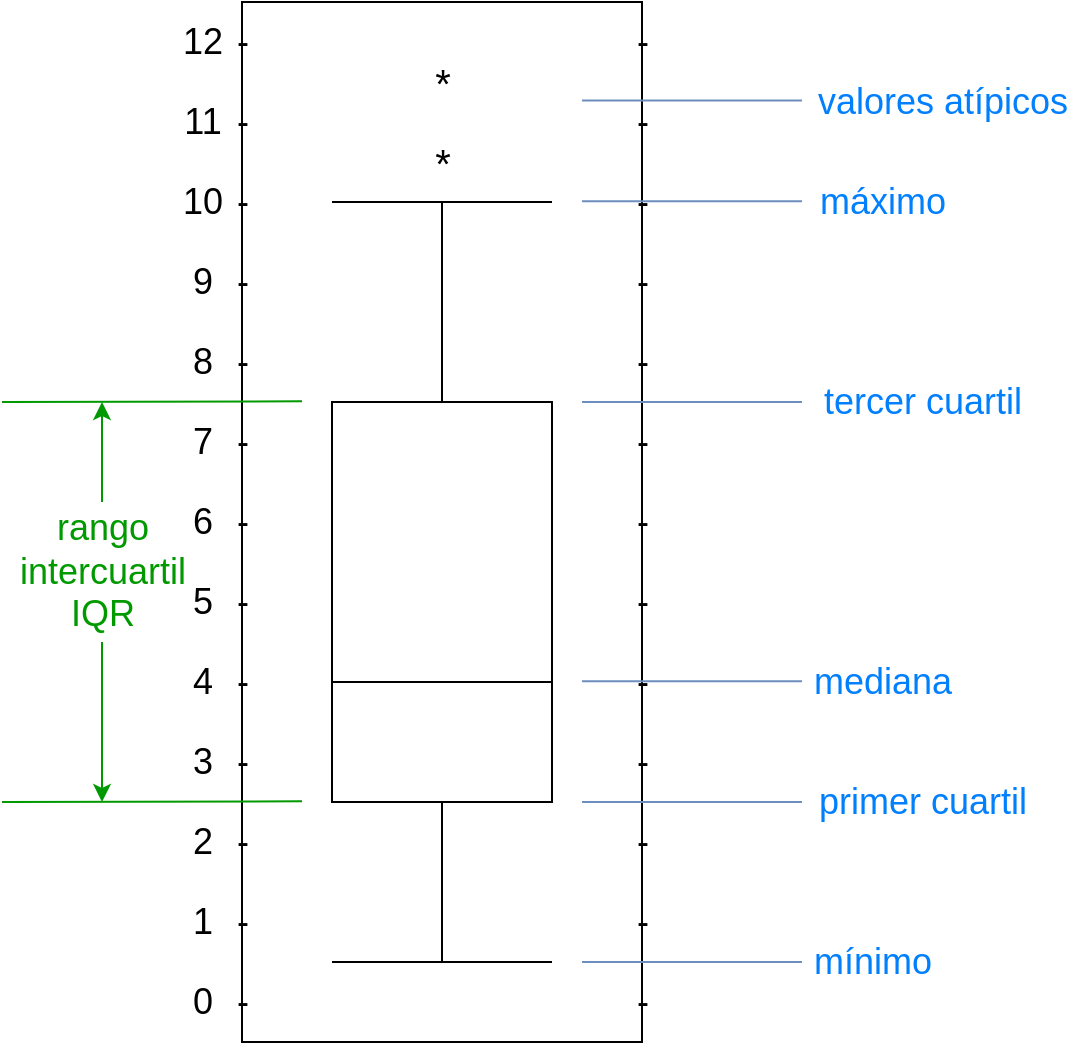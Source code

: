 <mxfile version="18.0.1" type="device"><diagram id="BDGgqKfLZsa5ulSSkEfa" name="Página-1"><mxGraphModel dx="596" dy="624" grid="1" gridSize="10" guides="1" tooltips="1" connect="1" arrows="1" fold="1" page="1" pageScale="1" pageWidth="1100" pageHeight="850" math="0" shadow="0"><root><mxCell id="0"/><mxCell id="1" parent="0"/><mxCell id="m5IHCM49UFQ8q8p_I2By-59" value="&lt;font color=&quot;#007fff&quot; style=&quot;font-size: 18px;&quot;&gt;valores atípicos&lt;/font&gt;" style="text;html=1;resizable=0;autosize=1;align=center;verticalAlign=middle;points=[];fillColor=none;strokeColor=none;rounded=0;" vertex="1" parent="1"><mxGeometry x="480" y="80" width="140" height="20" as="geometry"/></mxCell><mxCell id="m5IHCM49UFQ8q8p_I2By-68" value="" style="group" vertex="1" connectable="0" parent="1"><mxGeometry x="80" y="40" width="520" height="520" as="geometry"/></mxCell><mxCell id="m5IHCM49UFQ8q8p_I2By-1" value="" style="rounded=0;whiteSpace=wrap;html=1;" vertex="1" parent="m5IHCM49UFQ8q8p_I2By-68"><mxGeometry x="120" width="200" height="520" as="geometry"/></mxCell><mxCell id="m5IHCM49UFQ8q8p_I2By-2" value="" style="rounded=0;whiteSpace=wrap;html=1;" vertex="1" parent="m5IHCM49UFQ8q8p_I2By-68"><mxGeometry x="165" y="200" width="110" height="200" as="geometry"/></mxCell><mxCell id="m5IHCM49UFQ8q8p_I2By-3" value="" style="endArrow=none;html=1;rounded=0;entryX=1;entryY=0.7;entryDx=0;entryDy=0;entryPerimeter=0;" edge="1" parent="m5IHCM49UFQ8q8p_I2By-68" target="m5IHCM49UFQ8q8p_I2By-2"><mxGeometry width="50" height="50" relative="1" as="geometry"><mxPoint x="165" y="340" as="sourcePoint"/><mxPoint x="215" y="290" as="targetPoint"/></mxGeometry></mxCell><mxCell id="m5IHCM49UFQ8q8p_I2By-4" value="" style="endArrow=none;html=1;rounded=0;entryX=1;entryY=0.7;entryDx=0;entryDy=0;entryPerimeter=0;" edge="1" parent="m5IHCM49UFQ8q8p_I2By-68"><mxGeometry width="50" height="50" relative="1" as="geometry"><mxPoint x="165" y="100" as="sourcePoint"/><mxPoint x="275" y="100" as="targetPoint"/></mxGeometry></mxCell><mxCell id="m5IHCM49UFQ8q8p_I2By-5" value="" style="endArrow=none;html=1;rounded=0;entryX=1;entryY=0.7;entryDx=0;entryDy=0;entryPerimeter=0;" edge="1" parent="m5IHCM49UFQ8q8p_I2By-68"><mxGeometry width="50" height="50" relative="1" as="geometry"><mxPoint x="165" y="480" as="sourcePoint"/><mxPoint x="275" y="480" as="targetPoint"/></mxGeometry></mxCell><mxCell id="m5IHCM49UFQ8q8p_I2By-6" value="" style="endArrow=none;html=1;rounded=0;entryX=0.5;entryY=0;entryDx=0;entryDy=0;" edge="1" parent="m5IHCM49UFQ8q8p_I2By-68" target="m5IHCM49UFQ8q8p_I2By-2"><mxGeometry width="50" height="50" relative="1" as="geometry"><mxPoint x="220" y="100" as="sourcePoint"/><mxPoint x="285" y="110" as="targetPoint"/></mxGeometry></mxCell><mxCell id="m5IHCM49UFQ8q8p_I2By-7" value="" style="endArrow=none;html=1;rounded=0;entryX=0.5;entryY=1;entryDx=0;entryDy=0;" edge="1" parent="m5IHCM49UFQ8q8p_I2By-68" target="m5IHCM49UFQ8q8p_I2By-2"><mxGeometry width="50" height="50" relative="1" as="geometry"><mxPoint x="220" y="480" as="sourcePoint"/><mxPoint x="295" y="450" as="targetPoint"/></mxGeometry></mxCell><mxCell id="m5IHCM49UFQ8q8p_I2By-9" value="&lt;font style=&quot;font-size: 20px;&quot;&gt;*&lt;/font&gt;" style="text;html=1;resizable=0;autosize=1;align=center;verticalAlign=middle;points=[];fillColor=none;strokeColor=none;rounded=0;" vertex="1" parent="m5IHCM49UFQ8q8p_I2By-68"><mxGeometry x="210" y="30" width="20" height="20" as="geometry"/></mxCell><mxCell id="m5IHCM49UFQ8q8p_I2By-10" value="&lt;font style=&quot;font-size: 20px;&quot;&gt;*&lt;/font&gt;" style="text;html=1;resizable=0;autosize=1;align=center;verticalAlign=middle;points=[];fillColor=none;strokeColor=none;rounded=0;" vertex="1" parent="m5IHCM49UFQ8q8p_I2By-68"><mxGeometry x="210" y="70" width="20" height="20" as="geometry"/></mxCell><mxCell id="m5IHCM49UFQ8q8p_I2By-11" value="&lt;font style=&quot;font-size: 18px;&quot;&gt;11&lt;/font&gt;" style="text;html=1;resizable=0;autosize=1;align=center;verticalAlign=middle;points=[];fillColor=none;strokeColor=none;rounded=0;" vertex="1" parent="m5IHCM49UFQ8q8p_I2By-68"><mxGeometry x="85" y="50" width="30" height="20" as="geometry"/></mxCell><mxCell id="m5IHCM49UFQ8q8p_I2By-12" value="&lt;font style=&quot;font-size: 18px;&quot;&gt;12&lt;/font&gt;" style="text;html=1;resizable=0;autosize=1;align=center;verticalAlign=middle;points=[];fillColor=none;strokeColor=none;rounded=0;" vertex="1" parent="m5IHCM49UFQ8q8p_I2By-68"><mxGeometry x="80" y="10" width="40" height="20" as="geometry"/></mxCell><mxCell id="m5IHCM49UFQ8q8p_I2By-13" value="&lt;font style=&quot;font-size: 18px;&quot;&gt;9&lt;/font&gt;" style="text;html=1;resizable=0;autosize=1;align=center;verticalAlign=middle;points=[];fillColor=none;strokeColor=none;rounded=0;" vertex="1" parent="m5IHCM49UFQ8q8p_I2By-68"><mxGeometry x="85" y="130" width="30" height="20" as="geometry"/></mxCell><mxCell id="m5IHCM49UFQ8q8p_I2By-14" value="&lt;font style=&quot;font-size: 18px;&quot;&gt;10&lt;/font&gt;" style="text;html=1;resizable=0;autosize=1;align=center;verticalAlign=middle;points=[];fillColor=none;strokeColor=none;rounded=0;" vertex="1" parent="m5IHCM49UFQ8q8p_I2By-68"><mxGeometry x="80" y="90" width="40" height="20" as="geometry"/></mxCell><mxCell id="m5IHCM49UFQ8q8p_I2By-15" value="&lt;font style=&quot;font-size: 18px;&quot;&gt;7&lt;/font&gt;" style="text;html=1;resizable=0;autosize=1;align=center;verticalAlign=middle;points=[];fillColor=none;strokeColor=none;rounded=0;" vertex="1" parent="m5IHCM49UFQ8q8p_I2By-68"><mxGeometry x="85" y="210" width="30" height="20" as="geometry"/></mxCell><mxCell id="m5IHCM49UFQ8q8p_I2By-16" value="&lt;font style=&quot;font-size: 18px;&quot;&gt;8&lt;/font&gt;" style="text;html=1;resizable=0;autosize=1;align=center;verticalAlign=middle;points=[];fillColor=none;strokeColor=none;rounded=0;" vertex="1" parent="m5IHCM49UFQ8q8p_I2By-68"><mxGeometry x="85" y="170" width="30" height="20" as="geometry"/></mxCell><mxCell id="m5IHCM49UFQ8q8p_I2By-17" value="&lt;font style=&quot;font-size: 18px;&quot;&gt;5&lt;/font&gt;" style="text;html=1;resizable=0;autosize=1;align=center;verticalAlign=middle;points=[];fillColor=none;strokeColor=none;rounded=0;" vertex="1" parent="m5IHCM49UFQ8q8p_I2By-68"><mxGeometry x="85" y="290" width="30" height="20" as="geometry"/></mxCell><mxCell id="m5IHCM49UFQ8q8p_I2By-18" value="&lt;font style=&quot;font-size: 18px;&quot;&gt;6&lt;/font&gt;" style="text;html=1;resizable=0;autosize=1;align=center;verticalAlign=middle;points=[];fillColor=none;strokeColor=none;rounded=0;" vertex="1" parent="m5IHCM49UFQ8q8p_I2By-68"><mxGeometry x="85" y="250" width="30" height="20" as="geometry"/></mxCell><mxCell id="m5IHCM49UFQ8q8p_I2By-19" value="&lt;font style=&quot;font-size: 18px;&quot;&gt;3&lt;/font&gt;" style="text;html=1;resizable=0;autosize=1;align=center;verticalAlign=middle;points=[];fillColor=none;strokeColor=none;rounded=0;" vertex="1" parent="m5IHCM49UFQ8q8p_I2By-68"><mxGeometry x="85" y="370" width="30" height="20" as="geometry"/></mxCell><mxCell id="m5IHCM49UFQ8q8p_I2By-20" value="&lt;font style=&quot;font-size: 18px;&quot;&gt;4&lt;/font&gt;" style="text;html=1;resizable=0;autosize=1;align=center;verticalAlign=middle;points=[];fillColor=none;strokeColor=none;rounded=0;" vertex="1" parent="m5IHCM49UFQ8q8p_I2By-68"><mxGeometry x="85" y="330" width="30" height="20" as="geometry"/></mxCell><mxCell id="m5IHCM49UFQ8q8p_I2By-21" value="&lt;font style=&quot;font-size: 18px;&quot;&gt;2&lt;/font&gt;" style="text;html=1;resizable=0;autosize=1;align=center;verticalAlign=middle;points=[];fillColor=none;strokeColor=none;rounded=0;" vertex="1" parent="m5IHCM49UFQ8q8p_I2By-68"><mxGeometry x="85" y="410" width="30" height="20" as="geometry"/></mxCell><mxCell id="m5IHCM49UFQ8q8p_I2By-22" value="&lt;font style=&quot;font-size: 18px;&quot;&gt;1&lt;/font&gt;" style="text;html=1;resizable=0;autosize=1;align=center;verticalAlign=middle;points=[];fillColor=none;strokeColor=none;rounded=0;" vertex="1" parent="m5IHCM49UFQ8q8p_I2By-68"><mxGeometry x="85" y="450" width="30" height="20" as="geometry"/></mxCell><mxCell id="m5IHCM49UFQ8q8p_I2By-23" value="&lt;font style=&quot;font-size: 18px;&quot;&gt;0&lt;/font&gt;" style="text;html=1;resizable=0;autosize=1;align=center;verticalAlign=middle;points=[];fillColor=none;strokeColor=none;rounded=0;" vertex="1" parent="m5IHCM49UFQ8q8p_I2By-68"><mxGeometry x="85" y="490" width="30" height="20" as="geometry"/></mxCell><mxCell id="m5IHCM49UFQ8q8p_I2By-24" value="&lt;font style=&quot;font-size: 18px;&quot;&gt;-&lt;/font&gt;" style="text;html=1;resizable=0;autosize=1;align=center;verticalAlign=middle;points=[];fillColor=none;strokeColor=none;rounded=0;" vertex="1" parent="m5IHCM49UFQ8q8p_I2By-68"><mxGeometry x="110" y="50" width="20" height="20" as="geometry"/></mxCell><mxCell id="m5IHCM49UFQ8q8p_I2By-25" value="&lt;font style=&quot;font-size: 18px;&quot;&gt;-&lt;/font&gt;" style="text;html=1;resizable=0;autosize=1;align=center;verticalAlign=middle;points=[];fillColor=none;strokeColor=none;rounded=0;" vertex="1" parent="m5IHCM49UFQ8q8p_I2By-68"><mxGeometry x="110" y="10" width="20" height="20" as="geometry"/></mxCell><mxCell id="m5IHCM49UFQ8q8p_I2By-26" value="&lt;font style=&quot;font-size: 18px;&quot;&gt;-&lt;/font&gt;" style="text;html=1;resizable=0;autosize=1;align=center;verticalAlign=middle;points=[];fillColor=none;strokeColor=none;rounded=0;" vertex="1" parent="m5IHCM49UFQ8q8p_I2By-68"><mxGeometry x="110" y="90" width="20" height="20" as="geometry"/></mxCell><mxCell id="m5IHCM49UFQ8q8p_I2By-27" value="&lt;font style=&quot;font-size: 18px;&quot;&gt;-&lt;/font&gt;" style="text;html=1;resizable=0;autosize=1;align=center;verticalAlign=middle;points=[];fillColor=none;strokeColor=none;rounded=0;" vertex="1" parent="m5IHCM49UFQ8q8p_I2By-68"><mxGeometry x="110" y="130" width="20" height="20" as="geometry"/></mxCell><mxCell id="m5IHCM49UFQ8q8p_I2By-28" value="&lt;font style=&quot;font-size: 18px;&quot;&gt;-&lt;/font&gt;" style="text;html=1;resizable=0;autosize=1;align=center;verticalAlign=middle;points=[];fillColor=none;strokeColor=none;rounded=0;" vertex="1" parent="m5IHCM49UFQ8q8p_I2By-68"><mxGeometry x="110" y="210" width="20" height="20" as="geometry"/></mxCell><mxCell id="m5IHCM49UFQ8q8p_I2By-29" value="&lt;font style=&quot;font-size: 18px;&quot;&gt;-&lt;/font&gt;" style="text;html=1;resizable=0;autosize=1;align=center;verticalAlign=middle;points=[];fillColor=none;strokeColor=none;rounded=0;" vertex="1" parent="m5IHCM49UFQ8q8p_I2By-68"><mxGeometry x="110" y="170" width="20" height="20" as="geometry"/></mxCell><mxCell id="m5IHCM49UFQ8q8p_I2By-30" value="&lt;font style=&quot;font-size: 18px;&quot;&gt;-&lt;/font&gt;" style="text;html=1;resizable=0;autosize=1;align=center;verticalAlign=middle;points=[];fillColor=none;strokeColor=none;rounded=0;" vertex="1" parent="m5IHCM49UFQ8q8p_I2By-68"><mxGeometry x="110" y="290" width="20" height="20" as="geometry"/></mxCell><mxCell id="m5IHCM49UFQ8q8p_I2By-31" value="&lt;font style=&quot;font-size: 18px;&quot;&gt;-&lt;/font&gt;" style="text;html=1;resizable=0;autosize=1;align=center;verticalAlign=middle;points=[];fillColor=none;strokeColor=none;rounded=0;" vertex="1" parent="m5IHCM49UFQ8q8p_I2By-68"><mxGeometry x="110" y="250" width="20" height="20" as="geometry"/></mxCell><mxCell id="m5IHCM49UFQ8q8p_I2By-32" value="&lt;font style=&quot;font-size: 18px;&quot;&gt;-&lt;/font&gt;" style="text;html=1;resizable=0;autosize=1;align=center;verticalAlign=middle;points=[];fillColor=none;strokeColor=none;rounded=0;" vertex="1" parent="m5IHCM49UFQ8q8p_I2By-68"><mxGeometry x="110" y="370" width="20" height="20" as="geometry"/></mxCell><mxCell id="m5IHCM49UFQ8q8p_I2By-33" value="&lt;font style=&quot;font-size: 18px;&quot;&gt;-&lt;/font&gt;" style="text;html=1;resizable=0;autosize=1;align=center;verticalAlign=middle;points=[];fillColor=none;strokeColor=none;rounded=0;" vertex="1" parent="m5IHCM49UFQ8q8p_I2By-68"><mxGeometry x="110" y="330" width="20" height="20" as="geometry"/></mxCell><mxCell id="m5IHCM49UFQ8q8p_I2By-34" value="&lt;font style=&quot;font-size: 18px;&quot;&gt;-&lt;/font&gt;" style="text;html=1;resizable=0;autosize=1;align=center;verticalAlign=middle;points=[];fillColor=none;strokeColor=none;rounded=0;" vertex="1" parent="m5IHCM49UFQ8q8p_I2By-68"><mxGeometry x="110" y="450" width="20" height="20" as="geometry"/></mxCell><mxCell id="m5IHCM49UFQ8q8p_I2By-35" value="&lt;font style=&quot;font-size: 18px;&quot;&gt;-&lt;/font&gt;" style="text;html=1;resizable=0;autosize=1;align=center;verticalAlign=middle;points=[];fillColor=none;strokeColor=none;rounded=0;" vertex="1" parent="m5IHCM49UFQ8q8p_I2By-68"><mxGeometry x="110" y="410" width="20" height="20" as="geometry"/></mxCell><mxCell id="m5IHCM49UFQ8q8p_I2By-36" value="&lt;font style=&quot;font-size: 18px;&quot;&gt;-&lt;/font&gt;" style="text;html=1;resizable=0;autosize=1;align=center;verticalAlign=middle;points=[];fillColor=none;strokeColor=none;rounded=0;" vertex="1" parent="m5IHCM49UFQ8q8p_I2By-68"><mxGeometry x="310" y="490" width="20" height="20" as="geometry"/></mxCell><mxCell id="m5IHCM49UFQ8q8p_I2By-37" value="&lt;font style=&quot;font-size: 18px;&quot;&gt;-&lt;/font&gt;" style="text;html=1;resizable=0;autosize=1;align=center;verticalAlign=middle;points=[];fillColor=none;strokeColor=none;rounded=0;" vertex="1" parent="m5IHCM49UFQ8q8p_I2By-68"><mxGeometry x="110" y="490" width="20" height="20" as="geometry"/></mxCell><mxCell id="m5IHCM49UFQ8q8p_I2By-38" value="&lt;font style=&quot;font-size: 18px;&quot;&gt;-&lt;/font&gt;" style="text;html=1;resizable=0;autosize=1;align=center;verticalAlign=middle;points=[];fillColor=none;strokeColor=none;rounded=0;" vertex="1" parent="m5IHCM49UFQ8q8p_I2By-68"><mxGeometry x="310" y="450" width="20" height="20" as="geometry"/></mxCell><mxCell id="m5IHCM49UFQ8q8p_I2By-39" value="&lt;font style=&quot;font-size: 18px;&quot;&gt;-&lt;/font&gt;" style="text;html=1;resizable=0;autosize=1;align=center;verticalAlign=middle;points=[];fillColor=none;strokeColor=none;rounded=0;" vertex="1" parent="m5IHCM49UFQ8q8p_I2By-68"><mxGeometry x="310" y="370" width="20" height="20" as="geometry"/></mxCell><mxCell id="m5IHCM49UFQ8q8p_I2By-40" value="&lt;font style=&quot;font-size: 18px;&quot;&gt;-&lt;/font&gt;" style="text;html=1;resizable=0;autosize=1;align=center;verticalAlign=middle;points=[];fillColor=none;strokeColor=none;rounded=0;" vertex="1" parent="m5IHCM49UFQ8q8p_I2By-68"><mxGeometry x="310" y="410" width="20" height="20" as="geometry"/></mxCell><mxCell id="m5IHCM49UFQ8q8p_I2By-41" value="&lt;font style=&quot;font-size: 18px;&quot;&gt;-&lt;/font&gt;" style="text;html=1;resizable=0;autosize=1;align=center;verticalAlign=middle;points=[];fillColor=none;strokeColor=none;rounded=0;" vertex="1" parent="m5IHCM49UFQ8q8p_I2By-68"><mxGeometry x="310" y="290" width="20" height="20" as="geometry"/></mxCell><mxCell id="m5IHCM49UFQ8q8p_I2By-42" value="&lt;font style=&quot;font-size: 18px;&quot;&gt;-&lt;/font&gt;" style="text;html=1;resizable=0;autosize=1;align=center;verticalAlign=middle;points=[];fillColor=none;strokeColor=none;rounded=0;" vertex="1" parent="m5IHCM49UFQ8q8p_I2By-68"><mxGeometry x="310" y="330" width="20" height="20" as="geometry"/></mxCell><mxCell id="m5IHCM49UFQ8q8p_I2By-43" value="&lt;font style=&quot;font-size: 18px;&quot;&gt;-&lt;/font&gt;" style="text;html=1;resizable=0;autosize=1;align=center;verticalAlign=middle;points=[];fillColor=none;strokeColor=none;rounded=0;" vertex="1" parent="m5IHCM49UFQ8q8p_I2By-68"><mxGeometry x="310" y="250" width="20" height="20" as="geometry"/></mxCell><mxCell id="m5IHCM49UFQ8q8p_I2By-44" value="&lt;font style=&quot;font-size: 18px;&quot;&gt;-&lt;/font&gt;" style="text;html=1;resizable=0;autosize=1;align=center;verticalAlign=middle;points=[];fillColor=none;strokeColor=none;rounded=0;" vertex="1" parent="m5IHCM49UFQ8q8p_I2By-68"><mxGeometry x="310" y="170" width="20" height="20" as="geometry"/></mxCell><mxCell id="m5IHCM49UFQ8q8p_I2By-45" value="&lt;font style=&quot;font-size: 18px;&quot;&gt;-&lt;/font&gt;" style="text;html=1;resizable=0;autosize=1;align=center;verticalAlign=middle;points=[];fillColor=none;strokeColor=none;rounded=0;" vertex="1" parent="m5IHCM49UFQ8q8p_I2By-68"><mxGeometry x="310" y="210" width="20" height="20" as="geometry"/></mxCell><mxCell id="m5IHCM49UFQ8q8p_I2By-46" value="&lt;font style=&quot;font-size: 18px;&quot;&gt;-&lt;/font&gt;" style="text;html=1;resizable=0;autosize=1;align=center;verticalAlign=middle;points=[];fillColor=none;strokeColor=none;rounded=0;" vertex="1" parent="m5IHCM49UFQ8q8p_I2By-68"><mxGeometry x="310" y="90" width="20" height="20" as="geometry"/></mxCell><mxCell id="m5IHCM49UFQ8q8p_I2By-48" value="&lt;font style=&quot;font-size: 18px;&quot;&gt;-&lt;/font&gt;" style="text;html=1;resizable=0;autosize=1;align=center;verticalAlign=middle;points=[];fillColor=none;strokeColor=none;rounded=0;" vertex="1" parent="m5IHCM49UFQ8q8p_I2By-68"><mxGeometry x="310" y="130" width="20" height="20" as="geometry"/></mxCell><mxCell id="m5IHCM49UFQ8q8p_I2By-49" value="&lt;font style=&quot;font-size: 18px;&quot;&gt;-&lt;/font&gt;" style="text;html=1;resizable=0;autosize=1;align=center;verticalAlign=middle;points=[];fillColor=none;strokeColor=none;rounded=0;" vertex="1" parent="m5IHCM49UFQ8q8p_I2By-68"><mxGeometry x="310" y="50" width="20" height="20" as="geometry"/></mxCell><mxCell id="m5IHCM49UFQ8q8p_I2By-50" value="&lt;font style=&quot;font-size: 18px;&quot;&gt;-&lt;/font&gt;" style="text;html=1;resizable=0;autosize=1;align=center;verticalAlign=middle;points=[];fillColor=none;strokeColor=none;rounded=0;" vertex="1" parent="m5IHCM49UFQ8q8p_I2By-68"><mxGeometry x="310" y="10" width="20" height="20" as="geometry"/></mxCell><mxCell id="m5IHCM49UFQ8q8p_I2By-51" value="" style="endArrow=none;html=1;rounded=0;entryX=1;entryY=0.7;entryDx=0;entryDy=0;entryPerimeter=0;fillColor=#dae8fc;strokeColor=#6c8ebf;" edge="1" parent="m5IHCM49UFQ8q8p_I2By-68"><mxGeometry width="50" height="50" relative="1" as="geometry"><mxPoint x="290.0" y="49.31" as="sourcePoint"/><mxPoint x="400.0" y="49.31" as="targetPoint"/></mxGeometry></mxCell><mxCell id="m5IHCM49UFQ8q8p_I2By-52" value="" style="endArrow=none;html=1;rounded=0;entryX=1;entryY=0.7;entryDx=0;entryDy=0;entryPerimeter=0;fillColor=#dae8fc;strokeColor=#6c8ebf;" edge="1" parent="m5IHCM49UFQ8q8p_I2By-68"><mxGeometry width="50" height="50" relative="1" as="geometry"><mxPoint x="290.0" y="480" as="sourcePoint"/><mxPoint x="400" y="480" as="targetPoint"/></mxGeometry></mxCell><mxCell id="m5IHCM49UFQ8q8p_I2By-53" value="" style="endArrow=none;html=1;rounded=0;entryX=1;entryY=0.7;entryDx=0;entryDy=0;entryPerimeter=0;fillColor=#d5e8d4;strokeColor=#009900;" edge="1" parent="m5IHCM49UFQ8q8p_I2By-68"><mxGeometry width="50" height="50" relative="1" as="geometry"><mxPoint y="400" as="sourcePoint"/><mxPoint x="150" y="399.66" as="targetPoint"/></mxGeometry></mxCell><mxCell id="m5IHCM49UFQ8q8p_I2By-54" value="" style="endArrow=none;html=1;rounded=0;entryX=1;entryY=0.7;entryDx=0;entryDy=0;entryPerimeter=0;fillColor=#d5e8d4;strokeColor=#009900;" edge="1" parent="m5IHCM49UFQ8q8p_I2By-68"><mxGeometry width="50" height="50" relative="1" as="geometry"><mxPoint y="200" as="sourcePoint"/><mxPoint x="150" y="199.66" as="targetPoint"/></mxGeometry></mxCell><mxCell id="m5IHCM49UFQ8q8p_I2By-55" value="" style="endArrow=none;html=1;rounded=0;entryX=1;entryY=0.7;entryDx=0;entryDy=0;entryPerimeter=0;fillColor=#dae8fc;strokeColor=#6c8ebf;" edge="1" parent="m5IHCM49UFQ8q8p_I2By-68"><mxGeometry width="50" height="50" relative="1" as="geometry"><mxPoint x="290.0" y="99.66" as="sourcePoint"/><mxPoint x="400" y="99.66" as="targetPoint"/></mxGeometry></mxCell><mxCell id="m5IHCM49UFQ8q8p_I2By-56" value="" style="endArrow=none;html=1;rounded=0;entryX=1;entryY=0.7;entryDx=0;entryDy=0;entryPerimeter=0;fillColor=#dae8fc;strokeColor=#6c8ebf;" edge="1" parent="m5IHCM49UFQ8q8p_I2By-68"><mxGeometry width="50" height="50" relative="1" as="geometry"><mxPoint x="290.0" y="200.0" as="sourcePoint"/><mxPoint x="400" y="200.0" as="targetPoint"/></mxGeometry></mxCell><mxCell id="m5IHCM49UFQ8q8p_I2By-57" value="" style="endArrow=none;html=1;rounded=0;entryX=1;entryY=0.7;entryDx=0;entryDy=0;entryPerimeter=0;fillColor=#dae8fc;strokeColor=#6c8ebf;" edge="1" parent="m5IHCM49UFQ8q8p_I2By-68"><mxGeometry width="50" height="50" relative="1" as="geometry"><mxPoint x="290.0" y="339.66" as="sourcePoint"/><mxPoint x="400" y="339.66" as="targetPoint"/></mxGeometry></mxCell><mxCell id="m5IHCM49UFQ8q8p_I2By-58" value="" style="endArrow=none;html=1;rounded=0;entryX=1;entryY=0.7;entryDx=0;entryDy=0;entryPerimeter=0;fillColor=#dae8fc;strokeColor=#6c8ebf;" edge="1" parent="m5IHCM49UFQ8q8p_I2By-68"><mxGeometry width="50" height="50" relative="1" as="geometry"><mxPoint x="290.0" y="400.0" as="sourcePoint"/><mxPoint x="400" y="400.0" as="targetPoint"/></mxGeometry></mxCell><mxCell id="m5IHCM49UFQ8q8p_I2By-60" value="&lt;font color=&quot;#007fff&quot; style=&quot;font-size: 18px;&quot;&gt;máximo&lt;/font&gt;" style="text;html=1;resizable=0;autosize=1;align=center;verticalAlign=middle;points=[];fillColor=none;strokeColor=none;rounded=0;" vertex="1" parent="m5IHCM49UFQ8q8p_I2By-68"><mxGeometry x="400" y="90" width="80" height="20" as="geometry"/></mxCell><mxCell id="m5IHCM49UFQ8q8p_I2By-61" value="&lt;font color=&quot;#007fff&quot; style=&quot;font-size: 18px;&quot;&gt;primer cuartil&lt;/font&gt;" style="text;html=1;resizable=0;autosize=1;align=center;verticalAlign=middle;points=[];fillColor=none;strokeColor=none;rounded=0;" vertex="1" parent="m5IHCM49UFQ8q8p_I2By-68"><mxGeometry x="400" y="390" width="120" height="20" as="geometry"/></mxCell><mxCell id="m5IHCM49UFQ8q8p_I2By-62" value="&lt;font color=&quot;#007fff&quot; style=&quot;font-size: 18px;&quot;&gt;mediana&lt;/font&gt;" style="text;html=1;resizable=0;autosize=1;align=center;verticalAlign=middle;points=[];fillColor=none;strokeColor=none;rounded=0;" vertex="1" parent="m5IHCM49UFQ8q8p_I2By-68"><mxGeometry x="400" y="330" width="80" height="20" as="geometry"/></mxCell><mxCell id="m5IHCM49UFQ8q8p_I2By-63" value="&lt;font color=&quot;#007fff&quot; style=&quot;font-size: 18px;&quot;&gt;mínimo&lt;/font&gt;" style="text;html=1;resizable=0;autosize=1;align=center;verticalAlign=middle;points=[];fillColor=none;strokeColor=none;rounded=0;" vertex="1" parent="m5IHCM49UFQ8q8p_I2By-68"><mxGeometry x="400" y="470" width="70" height="20" as="geometry"/></mxCell><mxCell id="m5IHCM49UFQ8q8p_I2By-64" value="&lt;font color=&quot;#007fff&quot; style=&quot;font-size: 18px;&quot;&gt;tercer cuartil&lt;/font&gt;" style="text;html=1;resizable=0;autosize=1;align=center;verticalAlign=middle;points=[];fillColor=none;strokeColor=none;rounded=0;" vertex="1" parent="m5IHCM49UFQ8q8p_I2By-68"><mxGeometry x="405" y="190" width="110" height="20" as="geometry"/></mxCell><mxCell id="m5IHCM49UFQ8q8p_I2By-65" value="&lt;font color=&quot;#009900&quot; style=&quot;font-size: 18px;&quot;&gt;rango&lt;br&gt;intercuartil&lt;br&gt;IQR&lt;br&gt;&lt;/font&gt;" style="text;html=1;resizable=0;autosize=1;align=center;verticalAlign=middle;points=[];fillColor=none;strokeColor=none;rounded=0;" vertex="1" parent="m5IHCM49UFQ8q8p_I2By-68"><mxGeometry y="260" width="100" height="50" as="geometry"/></mxCell><mxCell id="m5IHCM49UFQ8q8p_I2By-66" value="" style="endArrow=classic;html=1;rounded=0;fontSize=18;fontColor=#009900;fillColor=#d5e8d4;strokeColor=#009900;" edge="1" parent="m5IHCM49UFQ8q8p_I2By-68"><mxGeometry width="50" height="50" relative="1" as="geometry"><mxPoint x="50" y="320" as="sourcePoint"/><mxPoint x="50" y="400" as="targetPoint"/></mxGeometry></mxCell><mxCell id="m5IHCM49UFQ8q8p_I2By-67" value="" style="endArrow=classic;html=1;rounded=0;fontSize=18;fontColor=#009900;fillColor=#d5e8d4;strokeColor=#009900;" edge="1" parent="m5IHCM49UFQ8q8p_I2By-68"><mxGeometry width="50" height="50" relative="1" as="geometry"><mxPoint x="50" y="250" as="sourcePoint"/><mxPoint x="50" y="200" as="targetPoint"/></mxGeometry></mxCell></root></mxGraphModel></diagram></mxfile>